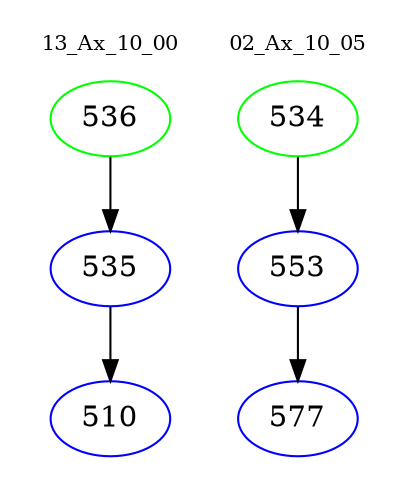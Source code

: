 digraph{
subgraph cluster_0 {
color = white
label = "13_Ax_10_00";
fontsize=10;
T0_536 [label="536", color="green"]
T0_536 -> T0_535 [color="black"]
T0_535 [label="535", color="blue"]
T0_535 -> T0_510 [color="black"]
T0_510 [label="510", color="blue"]
}
subgraph cluster_1 {
color = white
label = "02_Ax_10_05";
fontsize=10;
T1_534 [label="534", color="green"]
T1_534 -> T1_553 [color="black"]
T1_553 [label="553", color="blue"]
T1_553 -> T1_577 [color="black"]
T1_577 [label="577", color="blue"]
}
}
